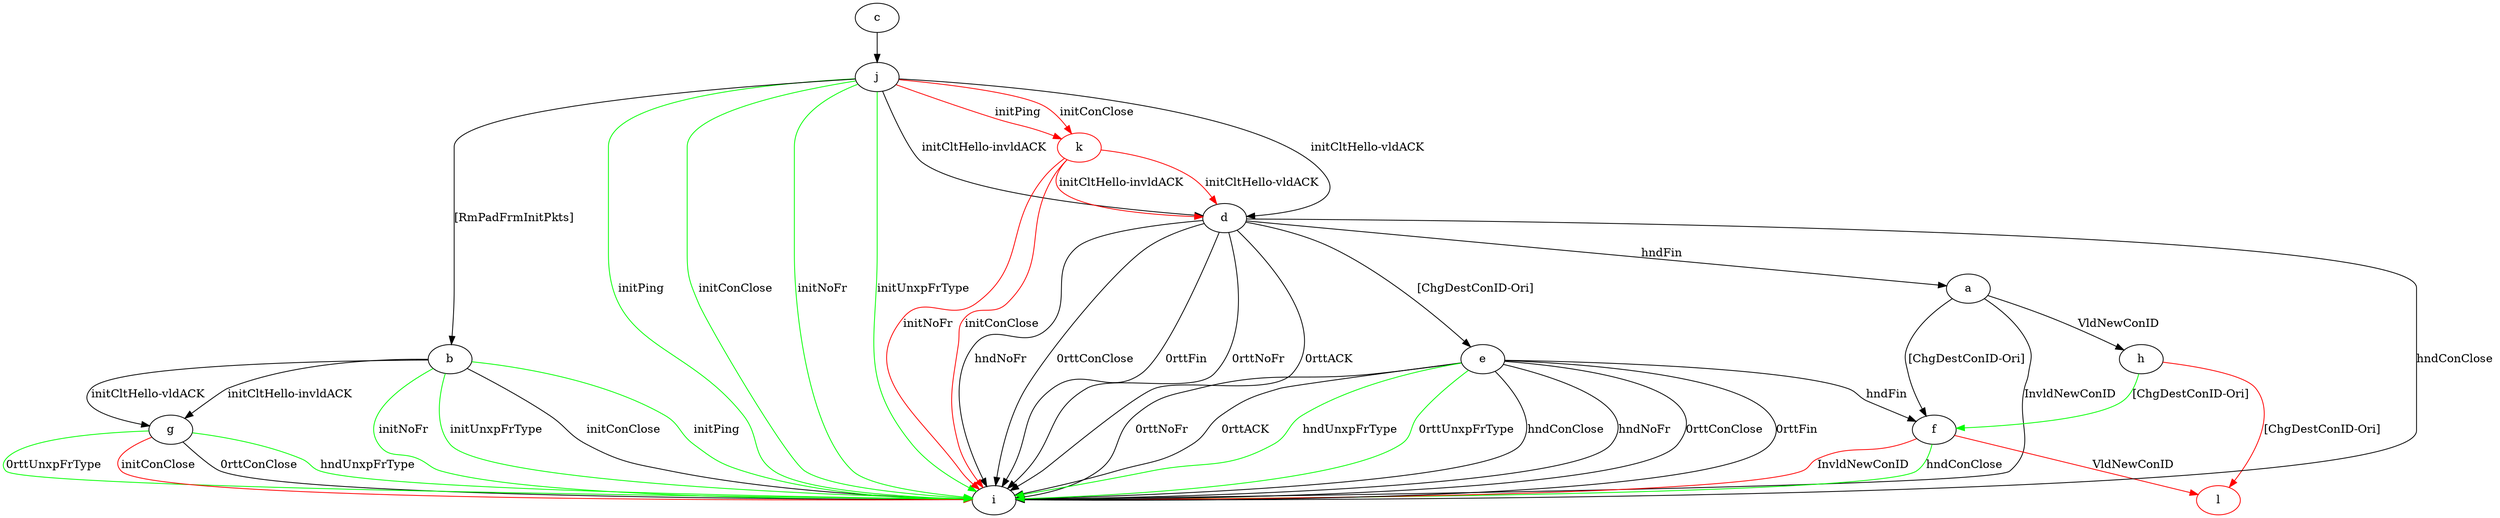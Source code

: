 digraph "" {
	a -> f	[key=0,
		label="[ChgDestConID-Ori] "];
	a -> h	[key=0,
		label="VldNewConID "];
	a -> i	[key=0,
		label="InvldNewConID "];
	b -> g	[key=0,
		label="initCltHello-vldACK "];
	b -> g	[key=1,
		label="initCltHello-invldACK "];
	b -> i	[key=0,
		label="initConClose "];
	b -> i	[key=1,
		color=green,
		label="initPing "];
	b -> i	[key=2,
		color=green,
		label="initNoFr "];
	b -> i	[key=3,
		color=green,
		label="initUnxpFrType "];
	c -> j	[key=0];
	d -> a	[key=0,
		label="hndFin "];
	d -> e	[key=0,
		label="[ChgDestConID-Ori] "];
	d -> i	[key=0,
		label="hndConClose "];
	d -> i	[key=1,
		label="hndNoFr "];
	d -> i	[key=2,
		label="0rttConClose "];
	d -> i	[key=3,
		label="0rttFin "];
	d -> i	[key=4,
		label="0rttNoFr "];
	d -> i	[key=5,
		label="0rttACK "];
	e -> f	[key=0,
		label="hndFin "];
	e -> i	[key=0,
		label="hndConClose "];
	e -> i	[key=1,
		label="hndNoFr "];
	e -> i	[key=2,
		label="0rttConClose "];
	e -> i	[key=3,
		label="0rttFin "];
	e -> i	[key=4,
		label="0rttNoFr "];
	e -> i	[key=5,
		label="0rttACK "];
	e -> i	[key=6,
		color=green,
		label="hndUnxpFrType "];
	e -> i	[key=7,
		color=green,
		label="0rttUnxpFrType "];
	f -> i	[key=0,
		color=green,
		label="hndConClose "];
	f -> i	[key=1,
		color=red,
		label="InvldNewConID "];
	l	[color=red];
	f -> l	[key=0,
		color=red,
		label="VldNewConID "];
	g -> i	[key=0,
		label="0rttConClose "];
	g -> i	[key=1,
		color=green,
		label="hndUnxpFrType "];
	g -> i	[key=2,
		color=green,
		label="0rttUnxpFrType "];
	g -> i	[key=3,
		color=red,
		label="initConClose "];
	h -> f	[key=0,
		color=green,
		label="[ChgDestConID-Ori] "];
	h -> l	[key=0,
		color=red,
		label="[ChgDestConID-Ori] "];
	j -> b	[key=0,
		label="[RmPadFrmInitPkts] "];
	j -> d	[key=0,
		label="initCltHello-vldACK "];
	j -> d	[key=1,
		label="initCltHello-invldACK "];
	j -> i	[key=0,
		color=green,
		label="initPing "];
	j -> i	[key=1,
		color=green,
		label="initConClose "];
	j -> i	[key=2,
		color=green,
		label="initNoFr "];
	j -> i	[key=3,
		color=green,
		label="initUnxpFrType "];
	k	[color=red];
	j -> k	[key=0,
		color=red,
		label="initPing "];
	j -> k	[key=1,
		color=red,
		label="initConClose "];
	k -> d	[key=0,
		color=red,
		label="initCltHello-vldACK "];
	k -> d	[key=1,
		color=red,
		label="initCltHello-invldACK "];
	k -> i	[key=0,
		color=red,
		label="initConClose "];
	k -> i	[key=1,
		color=red,
		label="initNoFr "];
}
